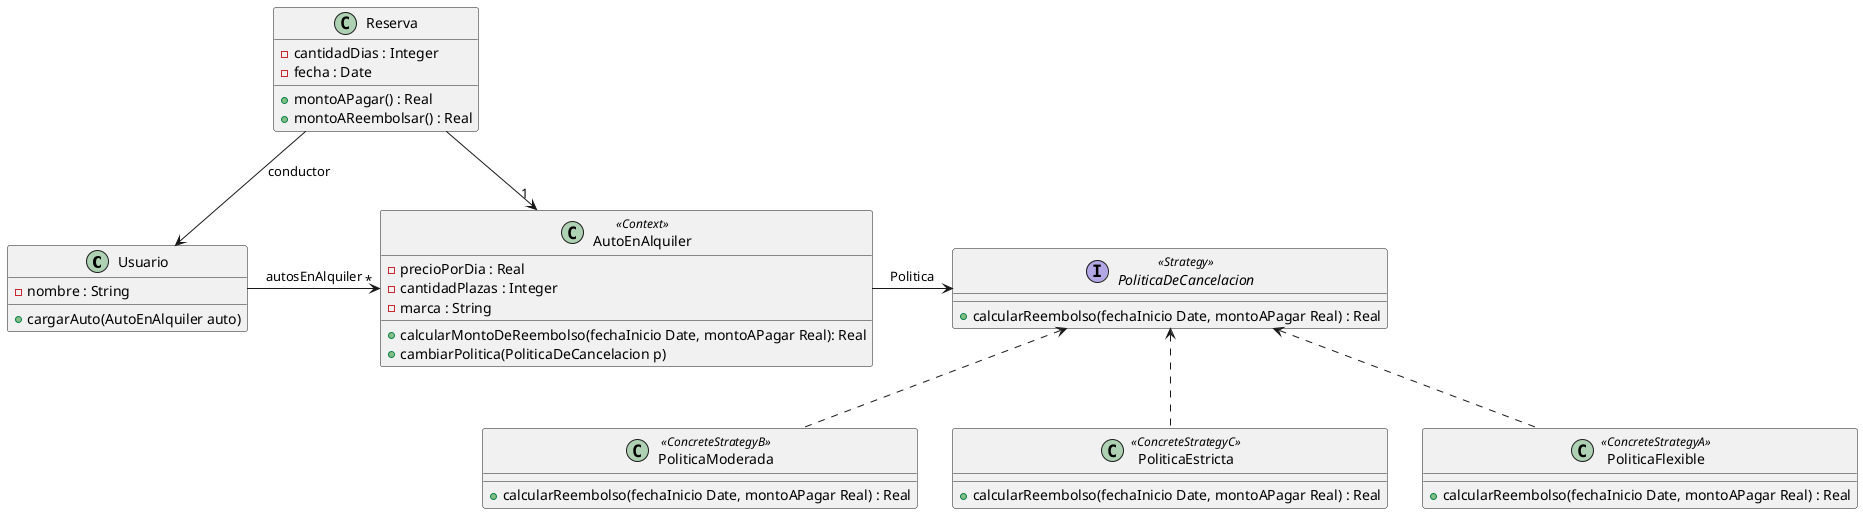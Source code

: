 @startuml Ejercicio9 

Usuario -> "*" AutoEnAlquiler : autosEnAlquiler 
Reserva --> "1" AutoEnAlquiler 
Reserva --> Usuario : conductor
AutoEnAlquiler -> PoliticaDeCancelacion : Politica 
PoliticaDeCancelacion <.. PoliticaModerada
PoliticaDeCancelacion <.. PoliticaEstricta
PoliticaDeCancelacion <.. PoliticaFlexible 
'En este caso tambien estaba bien lo de que el AutoEnAlquiler tenga el metodo que "transmita" la info de la politica entiendo que esta bien para mantener el encapsulamiento se podria decir ya que si la reserva tendria en su metodo una cadena en la cual se termina "encadenando" con el . a la politica la cual es "interna" del auto ahi se estaria rompiendo el encapsulamiento y generando envidia osea pq la reserva conoce al auto pero NO a la politica, el auto es quien conoce a la politica. Entonces este tiene que tener una manera de trasnferir la info que la politica retorna.'
Class Usuario {
    -nombre : String
    +cargarAuto(AutoEnAlquiler auto)
}

Class AutoEnAlquiler <<Context>> {
    -precioPorDia : Real 
    -cantidadPlazas : Integer 
    -marca : String 
    +calcularMontoDeReembolso(fechaInicio Date, montoAPagar Real): Real 
    +cambiarPolitica(PoliticaDeCancelacion p)
}

Class Reserva {
    -cantidadDias : Integer 
    -fecha : Date 
    +montoAPagar() : Real 
    +montoAReembolsar() : Real 
}

Interface PoliticaDeCancelacion <<Strategy>> {
    +calcularReembolso(fechaInicio Date, montoAPagar Real) : Real 
}

Class PoliticaFlexible <<ConcreteStrategyA>> {
    +calcularReembolso(fechaInicio Date, montoAPagar Real) : Real 
}

Class PoliticaModerada <<ConcreteStrategyB>> {
    +calcularReembolso(fechaInicio Date, montoAPagar Real) : Real 
} 

Class PoliticaEstricta <<ConcreteStrategyC>> {
    +calcularReembolso(fechaInicio Date, montoAPagar Real) : Real 
}

@enduml